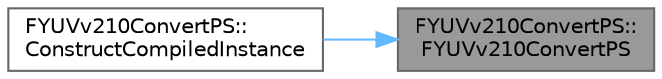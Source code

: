 digraph "FYUVv210ConvertPS::FYUVv210ConvertPS"
{
 // INTERACTIVE_SVG=YES
 // LATEX_PDF_SIZE
  bgcolor="transparent";
  edge [fontname=Helvetica,fontsize=10,labelfontname=Helvetica,labelfontsize=10];
  node [fontname=Helvetica,fontsize=10,shape=box,height=0.2,width=0.4];
  rankdir="RL";
  Node1 [id="Node000001",label="FYUVv210ConvertPS::\lFYUVv210ConvertPS",height=0.2,width=0.4,color="gray40", fillcolor="grey60", style="filled", fontcolor="black",tooltip=" "];
  Node1 -> Node2 [id="edge1_Node000001_Node000002",dir="back",color="steelblue1",style="solid",tooltip=" "];
  Node2 [id="Node000002",label="FYUVv210ConvertPS::\lConstructCompiledInstance",height=0.2,width=0.4,color="grey40", fillcolor="white", style="filled",URL="$d6/d2b/classFYUVv210ConvertPS.html#a176a0cff15866278e9aa919b78d811a8",tooltip=" "];
}
